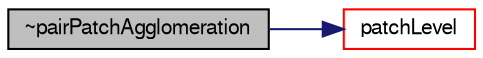 digraph "~pairPatchAgglomeration"
{
  bgcolor="transparent";
  edge [fontname="FreeSans",fontsize="10",labelfontname="FreeSans",labelfontsize="10"];
  node [fontname="FreeSans",fontsize="10",shape=record];
  rankdir="LR";
  Node4 [label="~pairPatchAgglomeration",height=0.2,width=0.4,color="black", fillcolor="grey75", style="filled", fontcolor="black"];
  Node4 -> Node5 [color="midnightblue",fontsize="10",style="solid",fontname="FreeSans"];
  Node5 [label="patchLevel",height=0.2,width=0.4,color="red",URL="$a23302.html#a2d9d393a3657f2fdb258c43922b5317d",tooltip="Return primitivePatch of given level. "];
}
